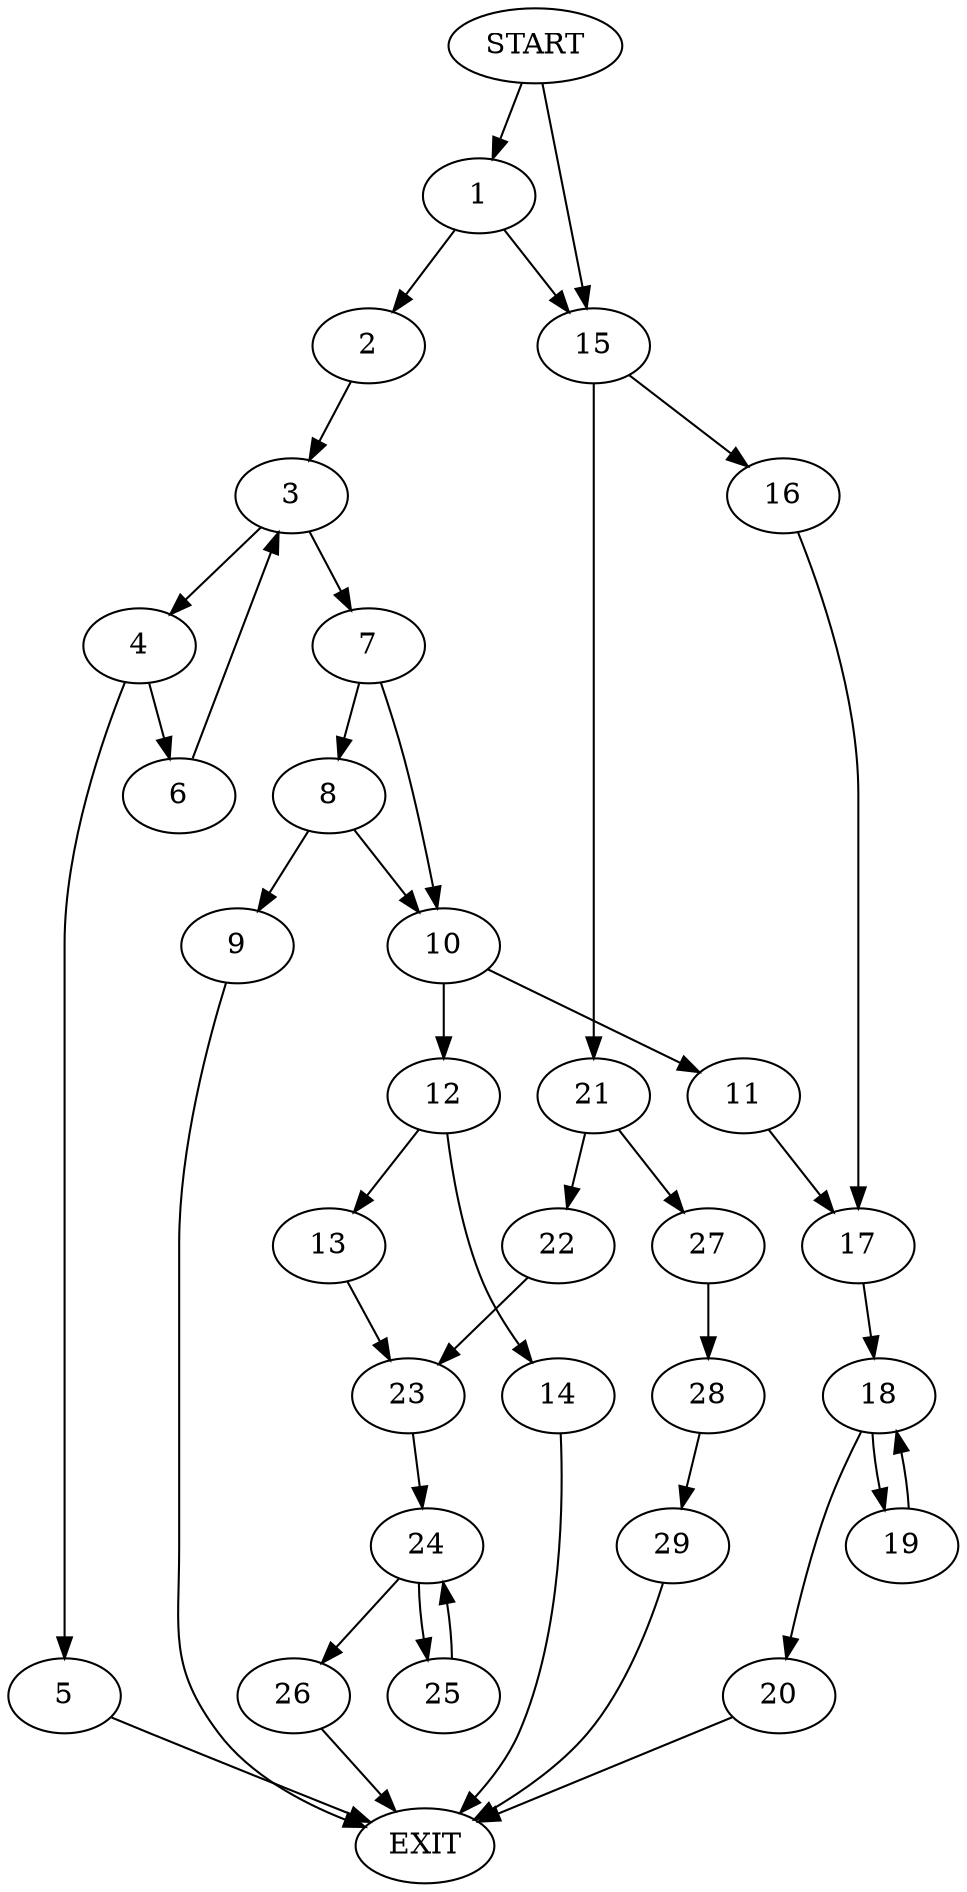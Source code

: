 digraph { 
0 [label="START"];
1;
2;
3;
4;
5;
6;
7;
8;
9;
10;
11;
12;
13;
14;
15;
16;
17;
18;
19;
20;
21;
22;
23;
24;
25;
26;
27;
28;
29;
30[label="EXIT"];
0 -> 1;
0 -> 15;
1 -> 2;
1 -> 15;
2 -> 3;
3 -> 4;
3 -> 7;
4 -> 6;
4 -> 5;
5 -> 30;
6 -> 3;
7 -> 8;
7 -> 10;
8 -> 9;
8 -> 10;
9 -> 30;
10 -> 11;
10 -> 12;
11 -> 17;
12 -> 13;
12 -> 14;
13 -> 23;
14 -> 30;
15 -> 16;
15 -> 21;
16 -> 17;
17 -> 18;
18 -> 19;
18 -> 20;
19 -> 18;
20 -> 30;
21 -> 22;
21 -> 27;
22 -> 23;
23 -> 24;
24 -> 25;
24 -> 26;
25 -> 24;
26 -> 30;
27 -> 28;
28 -> 29;
29 -> 30;
}